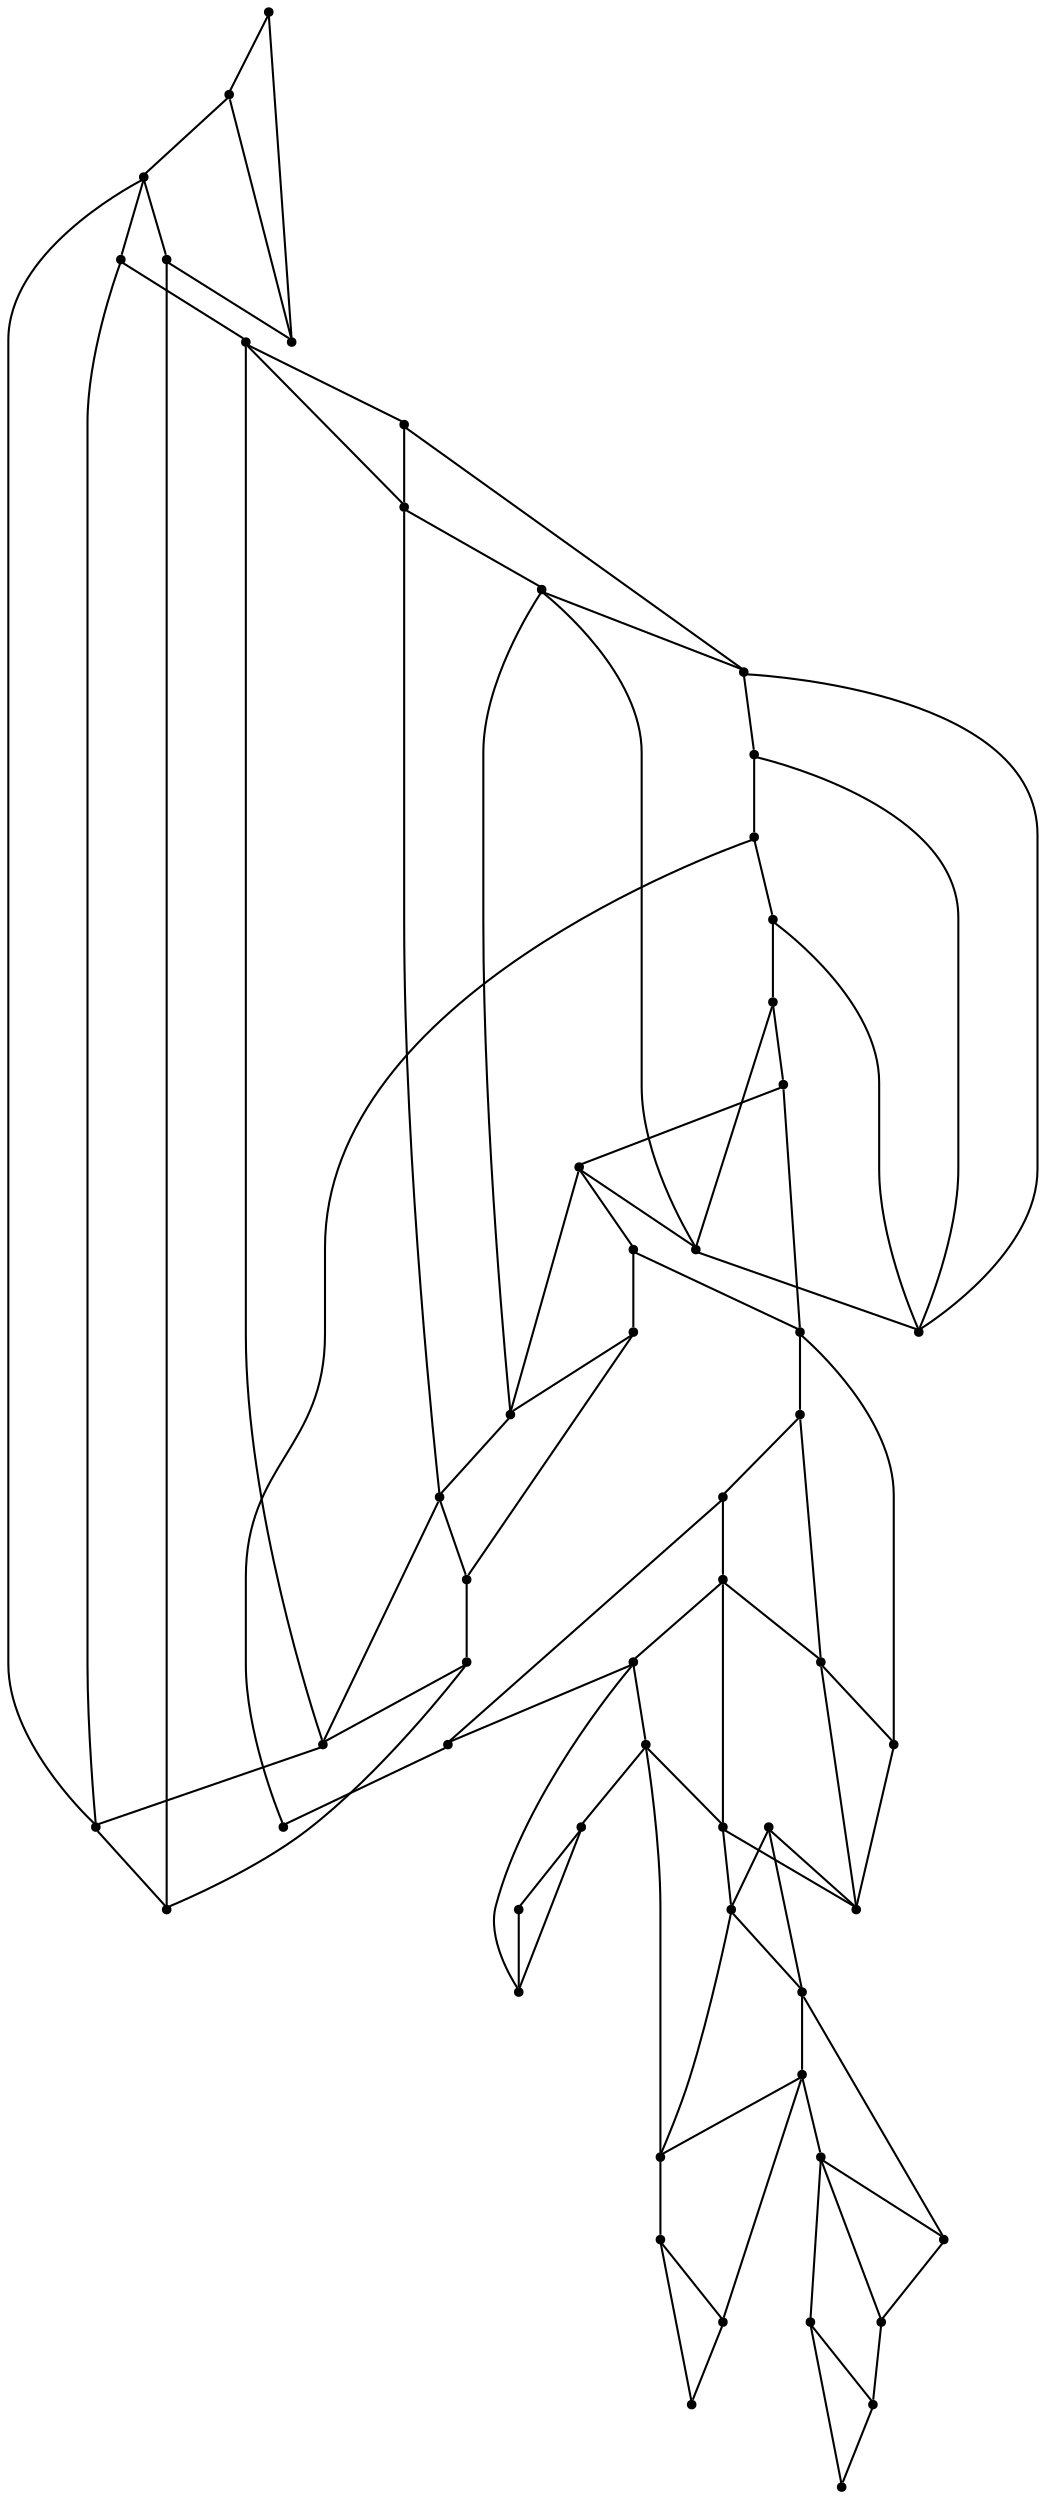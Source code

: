 graph {
  node [shape=point,comment="{\"directed\":false,\"doi\":\"10.1007/978-3-319-73915-1_15\",\"figure\":\"8 (2)\"}"]

  v0 [pos="715.3056178734784,375.8851560634713"]
  v1 [pos="693.9688422570352,397.22160659599945"]
  v2 [pos="672.6321302290099,397.22160659599945"]
  v3 [pos="651.2954182009847,418.5583114790811"]
  v4 [pos="629.9587061729594,418.5583114790811"]
  v5 [pos="608.6219305565164,439.89476201160926"]
  v6 [pos="587.2852185284911,439.89476201160926"]
  v7 [pos="565.9485065004658,461.2312125441374"]
  v8 [pos="544.6117308840228,354.54870553094315"]
  v9 [pos="501.93829093086777,311.87580446588686"]
  v10 [pos="501.93829093086777,290.53935393335865"]
  v11 [pos="480.60157890284245,269.20290340083056"]
  v12 [pos="480.6015789028424,247.86645286830242"]
  v13 [pos="437.92809125837414,205.19355180324612"]
  v14 [pos="437.92809125837414,375.8851560634713"]
  v15 [pos="544.6117308840228,482.56766307666555"]
  v16 [pos="416.5913792303488,311.87580446588686"]
  v17 [pos="373.91789158588057,354.54870553094315"]
  v18 [pos="352.5811795578552,269.20290340083056"]
  v19 [pos="331.2444357356211,290.53935393335865"]
  v20 [pos="309.90769191338694,205.19355180324612"]
  v21 [pos="267.23423606312747,247.86645286830242"]
  v22 [pos="693.9688422570354,375.8851560634713"]
  v23 [pos="672.6321302290099,375.8851560634713"]
  v24 [pos="651.2954182009846,375.8851560634713"]
  v25 [pos="629.9587061729594,375.8851560634713"]
  v26 [pos="651.2954182009846,397.22160659599945"]
  v27 [pos="629.9587061729594,397.22160659599945"]
  v28 [pos="608.6219305565164,397.22160659599945"]
  v29 [pos="608.6219305565164,375.8851560634713"]
  v30 [pos="587.2852185284911,375.8851560634713"]
  v31 [pos="608.6219305565164,418.5583114790811"]
  v32 [pos="587.2852185284911,418.5583114790811"]
  v33 [pos="587.285218528491,397.22160659599945"]
  v34 [pos="565.9485065004658,397.22160659599945"]
  v35 [pos="565.9485065004658,375.8851560634713"]
  v36 [pos="544.6117308840228,375.8851560634713"]
  v37 [pos="565.9485065004658,418.5583114790811"]
  v38 [pos="565.9485065004658,439.89476201160926"]
  v39 [pos="544.6117308840228,418.5583114790811"]
  v40 [pos="544.6117308840228,461.2312125441374"]
  v41 [pos="501.93829093086777,375.8851560634713"]
  v42 [pos="544.6117308840228,397.22160659599945"]
  v43 [pos="544.6117308840228,439.89476201160926"]
  v44 [pos="480.60157890284245,290.53935393335865"]
  v45 [pos="501.93829093086777,354.54870553094315"]
  v46 [pos="480.60157890284245,375.8851560634713"]
  v47 [pos="437.92809125837414,269.20290340083056"]
  v48 [pos="480.60157890284245,311.8758044658868"]
  v49 [pos="480.60157890284245,354.54870553094315"]
  v50 [pos="437.92809125837414,354.54870553094315"]
  v51 [pos="437.92809125837414,247.86645286830236"]
  v52 [pos="437.92809125837414,290.5393539333587"]
  v53 [pos="437.92809125837414,311.87580446588686"]
  v54 [pos="309.90769191338694,247.86645286830242"]
  v55 [pos="352.58117955785525,290.53935393335865"]
  v56 [pos="416.5913792303488,354.54870553094315"]

  v0 -- v1 [id="-1",pos="715.3056178734784,375.8851560634713 715.3056019763739,387.6745267758297 705.7582461779575,397.2217655650954 693.9688422570352,397.22160659599945"]
  v2 -- v3 [id="-3",pos="672.6321302290099,397.22160659599945 672.6321779203232,409.011009102177 663.0848221219069,418.5582478914427 651.2954182009847,418.5583114790811"]
  v4 -- v5 [id="-4",pos="629.9587061729594,418.5583114790811 629.9586902758549,430.34749142852434 620.4113344774387,439.89473021779 608.6219305565164,439.89476201160926"]
  v54 -- v21 [id="-6",pos="309.90769191338694,247.86645286830242 267.23423606312747,247.86645286830242 267.23423606312747,247.86645286830242 267.23423606312747,247.86645286830242"]
  v54 -- v20 [id="-7",pos="309.90769191338694,247.86645286830242 309.90769191338694,205.19355180324612 309.90769191338694,205.19355180324612 309.90769191338694,205.19355180324612"]
  v6 -- v7 [id="-9",pos="587.2852185284911,439.89476201160926 587.2852026313866,451.68395785796207 577.7336499974023,461.23119664722776 565.9485065004658,461.2312125441374"]
  v8 -- v9 [id="-10",pos="544.6117308840228,354.54870553094315 544.6117785753361,330.98287239681747 525.5045718544258,311.8717348570305 501.93829093086777,311.87580446588686"]
  v55 -- v18 [id="-12",pos="352.58117955785525,290.53935393335865 352.5811795578552,269.20290340083056 352.5811795578552,269.20290340083056 352.5811795578552,269.20290340083056"]
  v55 -- v19 [id="-13",pos="352.58117955785525,290.53935393335865 331.2444357356211,290.53935393335865 331.2444357356211,290.53935393335865 331.2444357356211,290.53935393335865"]
  v17 -- v56 [id="-15",pos="373.91789158588057,354.54870553094315 416.5913792303488,354.54870553094315 416.5913792303488,354.54870553094315 416.5913792303488,354.54870553094315"]
  v10 -- v11 [id="-16",pos="501.93829093086777,290.53935393335865 501.9383227250766,278.74600899360155 492.39096692666027,269.19877020433586 480.60157890284245,269.20290340083056"]
  v12 -- v13 [id="-17",pos="480.6015789028424,247.86645286830242 480.60157890284245,224.30468934303303 461.490207140573,205.19355180324612 437.92809125837414,205.19355180324612"]
  v16 -- v56 [id="-19",pos="416.5913792303488,311.87580446588686 416.5913792303488,354.54870553094315 416.5913792303488,354.54870553094315 416.5913792303488,354.54870553094315"]
  v50 -- v56 [id="-20",pos="437.92809125837414,354.54870553094315 416.5913792303488,354.54870553094315 416.5913792303488,354.54870553094315 416.5913792303488,354.54870553094315"]
  v53 -- v16 [id="-21",pos="437.92809125837414,311.87580446588686 416.5913792303488,311.87580446588686 416.5913792303488,311.87580446588686 416.5913792303488,311.87580446588686"]
  v52 -- v55 [id="-22",pos="437.92809125837414,290.5393539333587 352.58117955785525,290.53935393335865 352.58117955785525,290.53935393335865 352.58117955785525,290.53935393335865"]
  v47 -- v18 [id="-23",pos="437.92809125837414,269.20290340083056 352.5811795578552,269.20290340083056 352.5811795578552,269.20290340083056 352.5811795578552,269.20290340083056"]
  v51 -- v54 [id="-24",pos="437.92809125837414,247.86645286830236 309.90769191338694,247.86645286830242 309.90769191338694,247.86645286830242 309.90769191338694,247.86645286830242"]
  v13 -- v20 [id="-25",pos="437.92809125837414,205.19355180324612 309.90769191338694,205.19355180324612 309.90769191338694,205.19355180324612 309.90769191338694,205.19355180324612"]
  v50 -- v53 [id="-26",pos="437.92809125837414,354.54870553094315 437.92809125837414,311.87580446588686 437.92809125837414,311.87580446588686 437.92809125837414,311.87580446588686"]
  v50 -- v14 [id="-27",pos="437.92809125837414,354.54870553094315 437.92809125837414,375.8851560634713 437.92809125837414,375.8851560634713 437.92809125837414,375.8851560634713"]
  v53 -- v48 [id="-28",pos="437.92809125837414,311.87580446588686 480.60157890284245,311.8758044658868 480.60157890284245,311.8758044658868 480.60157890284245,311.8758044658868"]
  v53 -- v52 [id="-29",pos="437.92809125837414,311.87580446588686 437.92809125837414,290.5393539333587 437.92809125837414,290.5393539333587 437.92809125837414,290.5393539333587"]
  v52 -- v44 [id="-30",pos="437.92809125837414,290.5393539333587 480.60157890284245,290.53935393335865 480.60157890284245,290.53935393335865 480.60157890284245,290.53935393335865"]
  v47 -- v51 [id="-31",pos="437.92809125837414,269.20290340083056 437.92809125837414,247.86645286830236 437.92809125837414,247.86645286830236 437.92809125837414,247.86645286830236"]
  v47 -- v52 [id="-32",pos="437.92809125837414,269.20290340083056 437.92809125837414,290.5393539333587 437.92809125837414,290.5393539333587 437.92809125837414,290.5393539333587"]
  v51 -- v12 [id="-34",pos="437.92809125837414,247.86645286830236 480.6015789028424,247.86645286830242 480.6015789028424,247.86645286830242 480.6015789028424,247.86645286830242"]
  v51 -- v13 [id="-35",pos="437.92809125837414,247.86645286830236 437.92809125837414,205.19355180324612 437.92809125837414,205.19355180324612 437.92809125837414,205.19355180324612"]
  v14 -- v15 [id="-36",pos="437.92809125837414,375.8851560634713 437.92809125837414,434.8021552290439 485.6940255399702,482.5716690978835 544.6117308840228,482.56766307666555"]
  v16 -- v17 [id="-37",pos="416.5913792303488,311.87580446588686 393.02513010099966,311.87583625970603 373.9179233800894,330.98280880917906 373.91789158588057,354.54870553094315"]
  v18 -- v19 [id="-38",pos="352.5811795578552,269.20290340083056 340.79179153403743,269.20290340083056 331.2444357356211,278.75014219009626 331.2444357356211,290.53935393335865"]
  v20 -- v21 [id="-39",pos="309.90769191338694,205.19355180324612 286.3414745782466,205.19348821560772 267.23426785733636,224.30462575539468 267.23423606312747,247.86645286830242"]
  v46 -- v49 [id="-40",pos="480.60157890284245,375.8851560634713 480.60157890284245,354.54870553094315 480.60157890284245,354.54870553094315 480.60157890284245,354.54870553094315"]
  v46 -- v14 [id="-41",pos="480.60157890284245,375.8851560634713 437.92809125837414,375.8851560634713 437.92809125837414,375.8851560634713 437.92809125837414,375.8851560634713"]
  v49 -- v50 [id="-42",pos="480.60157890284245,354.54870553094315 437.92809125837414,354.54870553094315 437.92809125837414,354.54870553094315 437.92809125837414,354.54870553094315"]
  v49 -- v45 [id="-43",pos="480.60157890284245,354.54870553094315 501.93829093086777,354.54870553094315 501.93829093086777,354.54870553094315 501.93829093086777,354.54870553094315"]
  v48 -- v44 [id="-44",pos="480.60157890284245,311.8758044658868 480.60157890284245,290.53935393335865 480.60157890284245,290.53935393335865 480.60157890284245,290.53935393335865"]
  v44 -- v11 [id="-46",pos="480.60157890284245,290.53935393335865 480.60157890284245,269.20290340083056 480.60157890284245,269.20290340083056 480.60157890284245,269.20290340083056"]
  v48 -- v9 [id="-47",pos="480.60157890284245,311.8758044658868 501.93829093086777,311.87580446588686 501.93829093086777,311.87580446588686 501.93829093086777,311.87580446588686"]
  v48 -- v49 [id="-48",pos="480.60157890284245,311.8758044658868 480.60157890284245,354.54870553094315 480.60157890284245,354.54870553094315 480.60157890284245,354.54870553094315"]
  v11 -- v47 [id="-49",pos="480.60157890284245,269.20290340083056 437.92809125837414,269.20290340083056 437.92809125837414,269.20290340083056 437.92809125837414,269.20290340083056"]
  v12 -- v11 [id="-50",pos="480.6015789028424,247.86645286830242 480.60157890284245,269.20290340083056 480.60157890284245,269.20290340083056 480.60157890284245,269.20290340083056"]
  v22 -- v0 [id="-52",pos="693.9688422570354,375.8851560634713 715.3056178734784,375.8851560634713 715.3056178734784,375.8851560634713 715.3056178734784,375.8851560634713"]
  v22 -- v1 [id="-53",pos="693.9688422570354,375.8851560634713 693.9688422570352,397.22160659599945 693.9688422570352,397.22160659599945 693.9688422570352,397.22160659599945"]
  v1 -- v2 [id="-54",pos="693.9688422570352,397.22160659599945 672.6321302290099,397.22160659599945 672.6321302290099,397.22160659599945 672.6321302290099,397.22160659599945"]
  v45 -- v41 [id="-55",pos="501.93829093086777,354.54870553094315 501.93829093086777,375.8851560634713 501.93829093086777,375.8851560634713 501.93829093086777,375.8851560634713"]
  v10 -- v9 [id="-56",pos="501.93829093086777,290.53935393335865 501.93829093086777,311.87580446588686 501.93829093086777,311.87580446588686 501.93829093086777,311.87580446588686"]
  v41 -- v46 [id="-57",pos="501.93829093086777,375.8851560634713 480.60157890284245,375.8851560634713 480.60157890284245,375.8851560634713 480.60157890284245,375.8851560634713"]
  v45 -- v9 [id="-58",pos="501.93829093086777,354.54870553094315 501.93829093086777,311.87580446588686 501.93829093086777,311.87580446588686 501.93829093086777,311.87580446588686"]
  v45 -- v8 [id="-59",pos="501.93829093086777,354.54870553094315 544.6117308840228,354.54870553094315 544.6117308840228,354.54870553094315 544.6117308840228,354.54870553094315"]
  v10 -- v44 [id="-62",pos="501.93829093086777,290.53935393335865 480.60157890284245,290.53935393335865 480.60157890284245,290.53935393335865 480.60157890284245,290.53935393335865"]
  v23 -- v22 [id="-64",pos="672.6321302290099,375.8851560634713 693.9688422570354,375.8851560634713 693.9688422570354,375.8851560634713 693.9688422570354,375.8851560634713"]
  v23 -- v24 [id="-65",pos="672.6321302290099,375.8851560634713 651.2954182009846,375.8851560634713 651.2954182009846,375.8851560634713 651.2954182009846,375.8851560634713"]
  v2 -- v23 [id="-66",pos="672.6321302290099,397.22160659599945 672.6321302290099,375.8851560634713 672.6321302290099,375.8851560634713 672.6321302290099,375.8851560634713"]
  v15 -- v40 [id="-67",pos="544.6117308840228,482.56766307666555 544.6117308840228,461.2312125441374 544.6117308840228,461.2312125441374 544.6117308840228,461.2312125441374"]
  v40 -- v43 [id="-68",pos="544.6117308840228,461.2312125441374 544.6117308840228,439.89476201160926 544.6117308840228,439.89476201160926 544.6117308840228,439.89476201160926"]
  v43 -- v39 [id="-70",pos="544.6117308840228,439.89476201160926 544.6117308840228,418.5583114790811 544.6117308840228,418.5583114790811 544.6117308840228,418.5583114790811"]
  v43 -- v38 [id="-71",pos="544.6117308840228,439.89476201160926 565.9485065004658,439.89476201160926 565.9485065004658,439.89476201160926 565.9485065004658,439.89476201160926"]
  v24 -- v25 [id="-72",pos="651.2954182009846,375.8851560634713 629.9587061729594,375.8851560634713 629.9587061729594,375.8851560634713 629.9587061729594,375.8851560634713"]
  v39 -- v42 [id="-73",pos="544.6117308840228,418.5583114790811 544.6117308840228,397.22160659599945 544.6117308840228,397.22160659599945 544.6117308840228,397.22160659599945"]
  v26 -- v2 [id="-74",pos="651.2954182009846,397.22160659599945 672.6321302290099,397.22160659599945 672.6321302290099,397.22160659599945 672.6321302290099,397.22160659599945"]
  v42 -- v34 [id="-75",pos="544.6117308840228,397.22160659599945 565.9485065004658,397.22160659599945 565.9485065004658,397.22160659599945 565.9485065004658,397.22160659599945"]
  v42 -- v36 [id="-76",pos="544.6117308840228,397.22160659599945 544.6117308840228,375.8851560634713 544.6117308840228,375.8851560634713 544.6117308840228,375.8851560634713"]
  v26 -- v24 [id="-77",pos="651.2954182009846,397.22160659599945 651.2954182009846,375.8851560634713 651.2954182009846,375.8851560634713 651.2954182009846,375.8851560634713"]
  v36 -- v41 [id="-78",pos="544.6117308840228,375.8851560634713 501.93829093086777,375.8851560634713 501.93829093086777,375.8851560634713 501.93829093086777,375.8851560634713"]
  v36 -- v8 [id="-79",pos="544.6117308840228,375.8851560634713 544.6117308840228,354.54870553094315 544.6117308840228,354.54870553094315 544.6117308840228,354.54870553094315"]
  v26 -- v3 [id="-80",pos="651.2954182009846,397.22160659599945 651.2954182009847,418.5583114790811 651.2954182009847,418.5583114790811 651.2954182009847,418.5583114790811"]
  v3 -- v4 [id="-81",pos="651.2954182009847,418.5583114790811 629.9587061729594,418.5583114790811 629.9587061729594,418.5583114790811 629.9587061729594,418.5583114790811"]
  v25 -- v27 [id="-83",pos="629.9587061729594,375.8851560634713 629.9587061729594,397.22160659599945 629.9587061729594,397.22160659599945 629.9587061729594,397.22160659599945"]
  v27 -- v26 [id="-84",pos="629.9587061729594,397.22160659599945 651.2954182009846,397.22160659599945 651.2954182009846,397.22160659599945 651.2954182009846,397.22160659599945"]
  v27 -- v28 [id="-85",pos="629.9587061729594,397.22160659599945 608.6219305565164,397.22160659599945 608.6219305565164,397.22160659599945 608.6219305565164,397.22160659599945"]
  v4 -- v27 [id="-86",pos="629.9587061729594,418.5583114790811 629.9587061729594,397.22160659599945 629.9587061729594,397.22160659599945 629.9587061729594,397.22160659599945"]
  v7 -- v40 [id="-88",pos="565.9485065004658,461.2312125441374 544.6117308840228,461.2312125441374 544.6117308840228,461.2312125441374 544.6117308840228,461.2312125441374"]
  v38 -- v7 [id="-89",pos="565.9485065004658,439.89476201160926 565.9485065004658,461.2312125441374 565.9485065004658,461.2312125441374 565.9485065004658,461.2312125441374"]
  v38 -- v6 [id="-90",pos="565.9485065004658,439.89476201160926 587.2852185284911,439.89476201160926 587.2852185284911,439.89476201160926 587.2852185284911,439.89476201160926"]
  v37 -- v39 [id="-91",pos="565.9485065004658,418.5583114790811 544.6117308840228,418.5583114790811 544.6117308840228,418.5583114790811 544.6117308840228,418.5583114790811"]
  v37 -- v38 [id="-92",pos="565.9485065004658,418.5583114790811 565.9485065004658,439.89476201160926 565.9485065004658,439.89476201160926 565.9485065004658,439.89476201160926"]
  v37 -- v32 [id="-93",pos="565.9485065004658,418.5583114790811 587.2852185284911,418.5583114790811 587.2852185284911,418.5583114790811 587.2852185284911,418.5583114790811"]
  v34 -- v37 [id="-94",pos="565.9485065004658,397.22160659599945 565.9485065004658,418.5583114790811 565.9485065004658,418.5583114790811 565.9485065004658,418.5583114790811"]
  v34 -- v35 [id="-95",pos="565.9485065004658,397.22160659599945 565.9485065004658,375.8851560634713 565.9485065004658,375.8851560634713 565.9485065004658,375.8851560634713"]
  v35 -- v30 [id="-96",pos="565.9485065004658,375.8851560634713 587.2852185284911,375.8851560634713 587.2852185284911,375.8851560634713 587.2852185284911,375.8851560634713"]
  v35 -- v36 [id="-97",pos="565.9485065004658,375.8851560634713 544.6117308840228,375.8851560634713 544.6117308840228,375.8851560634713 544.6117308840228,375.8851560634713"]
  v29 -- v25 [id="-99",pos="608.6219305565164,375.8851560634713 629.9587061729594,375.8851560634713 629.9587061729594,375.8851560634713 629.9587061729594,375.8851560634713"]
  v29 -- v30 [id="-100",pos="608.6219305565164,375.8851560634713 587.2852185284911,375.8851560634713 587.2852185284911,375.8851560634713 587.2852185284911,375.8851560634713"]
  v6 -- v5 [id="-101",pos="587.2852185284911,439.89476201160926 608.6219305565164,439.89476201160926 608.6219305565164,439.89476201160926 608.6219305565164,439.89476201160926"]
  v32 -- v33 [id="-102",pos="587.2852185284911,418.5583114790811 587.285218528491,397.22160659599945 587.285218528491,397.22160659599945 587.285218528491,397.22160659599945"]
  v32 -- v6 [id="-103",pos="587.2852185284911,418.5583114790811 587.2852185284911,439.89476201160926 587.2852185284911,439.89476201160926 587.2852185284911,439.89476201160926"]
  v33 -- v34 [id="-104",pos="587.285218528491,397.22160659599945 565.9485065004658,397.22160659599945 565.9485065004658,397.22160659599945 565.9485065004658,397.22160659599945"]
  v33 -- v28 [id="-105",pos="587.285218528491,397.22160659599945 608.6219305565164,397.22160659599945 608.6219305565164,397.22160659599945 608.6219305565164,397.22160659599945"]
  v30 -- v33 [id="-106",pos="587.2852185284911,375.8851560634713 587.285218528491,397.22160659599945 587.285218528491,397.22160659599945 587.285218528491,397.22160659599945"]
  v5 -- v31 [id="-108",pos="608.6219305565164,439.89476201160926 608.6219305565164,418.5583114790811 608.6219305565164,418.5583114790811 608.6219305565164,418.5583114790811"]
  v31 -- v32 [id="-109",pos="608.6219305565164,418.5583114790811 587.2852185284911,418.5583114790811 587.2852185284911,418.5583114790811 587.2852185284911,418.5583114790811"]
  v31 -- v4 [id="-111",pos="608.6219305565164,418.5583114790811 629.9587061729594,418.5583114790811 629.9587061729594,418.5583114790811 629.9587061729594,418.5583114790811"]
  v28 -- v29 [id="-112",pos="608.6219305565164,397.22160659599945 608.6219305565164,375.8851560634713 608.6219305565164,375.8851560634713 608.6219305565164,375.8851560634713"]
  v28 -- v31 [id="-113",pos="608.6219305565164,397.22160659599945 608.6219305565164,418.5583114790811 608.6219305565164,418.5583114790811 608.6219305565164,418.5583114790811"]
}